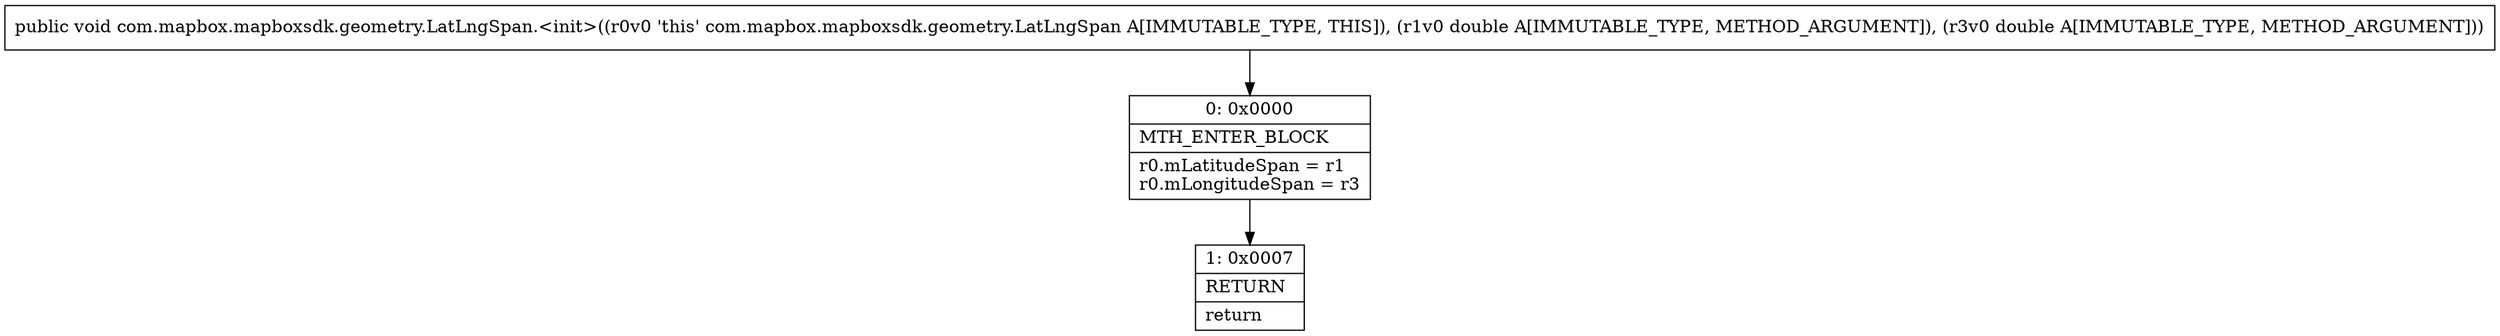 digraph "CFG forcom.mapbox.mapboxsdk.geometry.LatLngSpan.\<init\>(DD)V" {
Node_0 [shape=record,label="{0\:\ 0x0000|MTH_ENTER_BLOCK\l|r0.mLatitudeSpan = r1\lr0.mLongitudeSpan = r3\l}"];
Node_1 [shape=record,label="{1\:\ 0x0007|RETURN\l|return\l}"];
MethodNode[shape=record,label="{public void com.mapbox.mapboxsdk.geometry.LatLngSpan.\<init\>((r0v0 'this' com.mapbox.mapboxsdk.geometry.LatLngSpan A[IMMUTABLE_TYPE, THIS]), (r1v0 double A[IMMUTABLE_TYPE, METHOD_ARGUMENT]), (r3v0 double A[IMMUTABLE_TYPE, METHOD_ARGUMENT])) }"];
MethodNode -> Node_0;
Node_0 -> Node_1;
}

